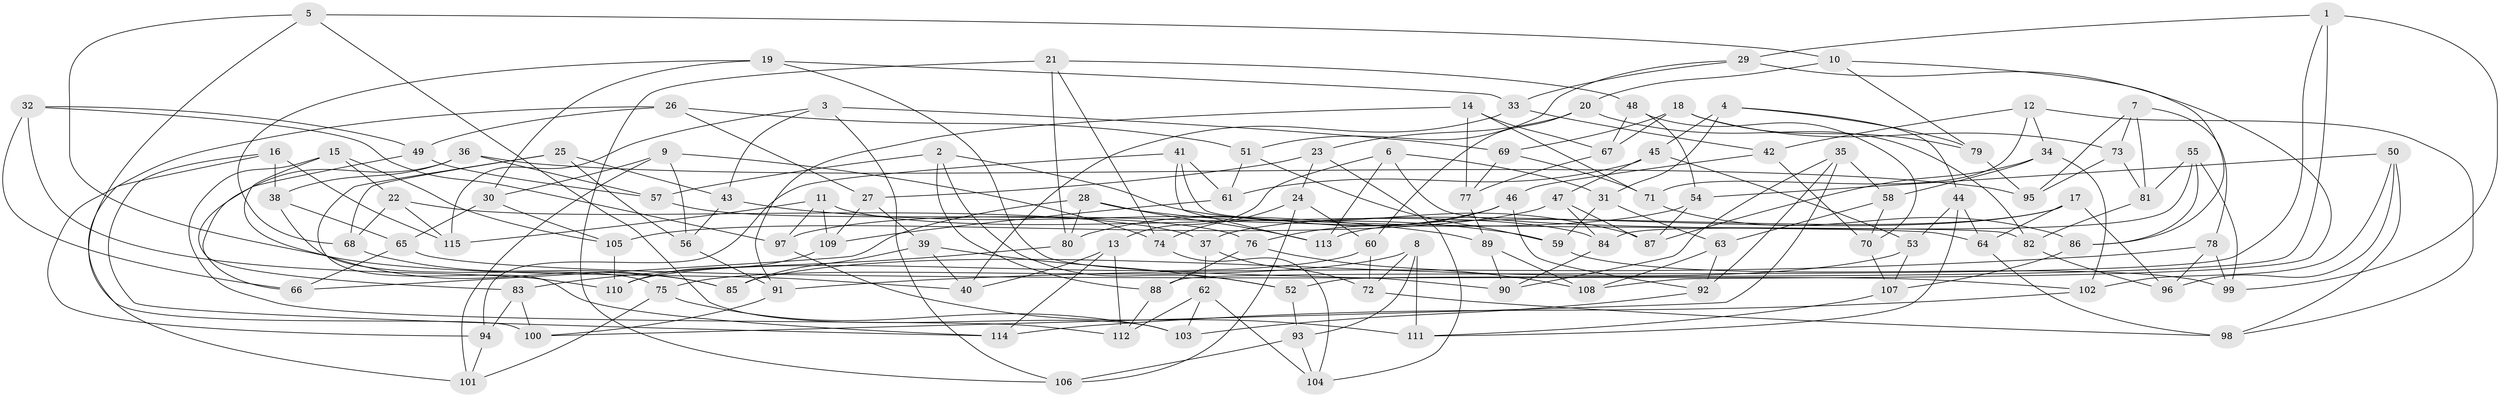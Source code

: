 // coarse degree distribution, {5: 0.2571428571428571, 4: 0.32857142857142857, 6: 0.35714285714285715, 3: 0.05714285714285714}
// Generated by graph-tools (version 1.1) at 2025/38/03/04/25 23:38:06]
// undirected, 115 vertices, 230 edges
graph export_dot {
  node [color=gray90,style=filled];
  1;
  2;
  3;
  4;
  5;
  6;
  7;
  8;
  9;
  10;
  11;
  12;
  13;
  14;
  15;
  16;
  17;
  18;
  19;
  20;
  21;
  22;
  23;
  24;
  25;
  26;
  27;
  28;
  29;
  30;
  31;
  32;
  33;
  34;
  35;
  36;
  37;
  38;
  39;
  40;
  41;
  42;
  43;
  44;
  45;
  46;
  47;
  48;
  49;
  50;
  51;
  52;
  53;
  54;
  55;
  56;
  57;
  58;
  59;
  60;
  61;
  62;
  63;
  64;
  65;
  66;
  67;
  68;
  69;
  70;
  71;
  72;
  73;
  74;
  75;
  76;
  77;
  78;
  79;
  80;
  81;
  82;
  83;
  84;
  85;
  86;
  87;
  88;
  89;
  90;
  91;
  92;
  93;
  94;
  95;
  96;
  97;
  98;
  99;
  100;
  101;
  102;
  103;
  104;
  105;
  106;
  107;
  108;
  109;
  110;
  111;
  112;
  113;
  114;
  115;
  1 -- 52;
  1 -- 99;
  1 -- 29;
  1 -- 88;
  2 -- 87;
  2 -- 88;
  2 -- 57;
  2 -- 52;
  3 -- 69;
  3 -- 43;
  3 -- 106;
  3 -- 115;
  4 -- 45;
  4 -- 31;
  4 -- 44;
  4 -- 79;
  5 -- 100;
  5 -- 103;
  5 -- 40;
  5 -- 10;
  6 -- 31;
  6 -- 113;
  6 -- 64;
  6 -- 13;
  7 -- 78;
  7 -- 95;
  7 -- 81;
  7 -- 73;
  8 -- 75;
  8 -- 72;
  8 -- 111;
  8 -- 93;
  9 -- 30;
  9 -- 56;
  9 -- 74;
  9 -- 101;
  10 -- 20;
  10 -- 79;
  10 -- 86;
  11 -- 84;
  11 -- 109;
  11 -- 115;
  11 -- 97;
  12 -- 98;
  12 -- 71;
  12 -- 34;
  12 -- 42;
  13 -- 114;
  13 -- 40;
  13 -- 112;
  14 -- 71;
  14 -- 91;
  14 -- 77;
  14 -- 67;
  15 -- 22;
  15 -- 105;
  15 -- 85;
  15 -- 112;
  16 -- 115;
  16 -- 101;
  16 -- 114;
  16 -- 38;
  17 -- 37;
  17 -- 113;
  17 -- 64;
  17 -- 96;
  18 -- 73;
  18 -- 79;
  18 -- 69;
  18 -- 67;
  19 -- 30;
  19 -- 90;
  19 -- 33;
  19 -- 68;
  20 -- 60;
  20 -- 82;
  20 -- 23;
  21 -- 74;
  21 -- 106;
  21 -- 48;
  21 -- 80;
  22 -- 37;
  22 -- 68;
  22 -- 115;
  23 -- 104;
  23 -- 24;
  23 -- 27;
  24 -- 60;
  24 -- 74;
  24 -- 106;
  25 -- 114;
  25 -- 68;
  25 -- 56;
  25 -- 43;
  26 -- 49;
  26 -- 51;
  26 -- 94;
  26 -- 27;
  27 -- 109;
  27 -- 39;
  28 -- 80;
  28 -- 59;
  28 -- 113;
  28 -- 66;
  29 -- 33;
  29 -- 51;
  29 -- 108;
  30 -- 65;
  30 -- 105;
  31 -- 63;
  31 -- 59;
  32 -- 110;
  32 -- 66;
  32 -- 49;
  32 -- 97;
  33 -- 42;
  33 -- 40;
  34 -- 87;
  34 -- 102;
  34 -- 58;
  35 -- 100;
  35 -- 92;
  35 -- 90;
  35 -- 58;
  36 -- 38;
  36 -- 57;
  36 -- 95;
  36 -- 66;
  37 -- 62;
  37 -- 72;
  38 -- 75;
  38 -- 65;
  39 -- 40;
  39 -- 52;
  39 -- 85;
  41 -- 113;
  41 -- 61;
  41 -- 82;
  41 -- 94;
  42 -- 70;
  42 -- 46;
  43 -- 89;
  43 -- 56;
  44 -- 53;
  44 -- 64;
  44 -- 111;
  45 -- 61;
  45 -- 53;
  45 -- 47;
  46 -- 76;
  46 -- 92;
  46 -- 80;
  47 -- 84;
  47 -- 105;
  47 -- 87;
  48 -- 67;
  48 -- 54;
  48 -- 70;
  49 -- 57;
  49 -- 83;
  50 -- 96;
  50 -- 98;
  50 -- 54;
  50 -- 102;
  51 -- 61;
  51 -- 59;
  52 -- 93;
  53 -- 107;
  53 -- 85;
  54 -- 87;
  54 -- 97;
  55 -- 99;
  55 -- 81;
  55 -- 84;
  55 -- 86;
  56 -- 91;
  57 -- 76;
  58 -- 70;
  58 -- 63;
  59 -- 99;
  60 -- 110;
  60 -- 72;
  61 -- 109;
  62 -- 103;
  62 -- 104;
  62 -- 112;
  63 -- 108;
  63 -- 92;
  64 -- 98;
  65 -- 66;
  65 -- 102;
  67 -- 77;
  68 -- 85;
  69 -- 77;
  69 -- 71;
  70 -- 107;
  71 -- 86;
  72 -- 98;
  73 -- 95;
  73 -- 81;
  74 -- 104;
  75 -- 101;
  75 -- 103;
  76 -- 108;
  76 -- 88;
  77 -- 89;
  78 -- 96;
  78 -- 91;
  78 -- 99;
  79 -- 95;
  80 -- 83;
  81 -- 82;
  82 -- 96;
  83 -- 100;
  83 -- 94;
  84 -- 90;
  86 -- 107;
  88 -- 112;
  89 -- 90;
  89 -- 108;
  91 -- 100;
  92 -- 103;
  93 -- 106;
  93 -- 104;
  94 -- 101;
  97 -- 111;
  102 -- 114;
  105 -- 110;
  107 -- 111;
  109 -- 110;
}
